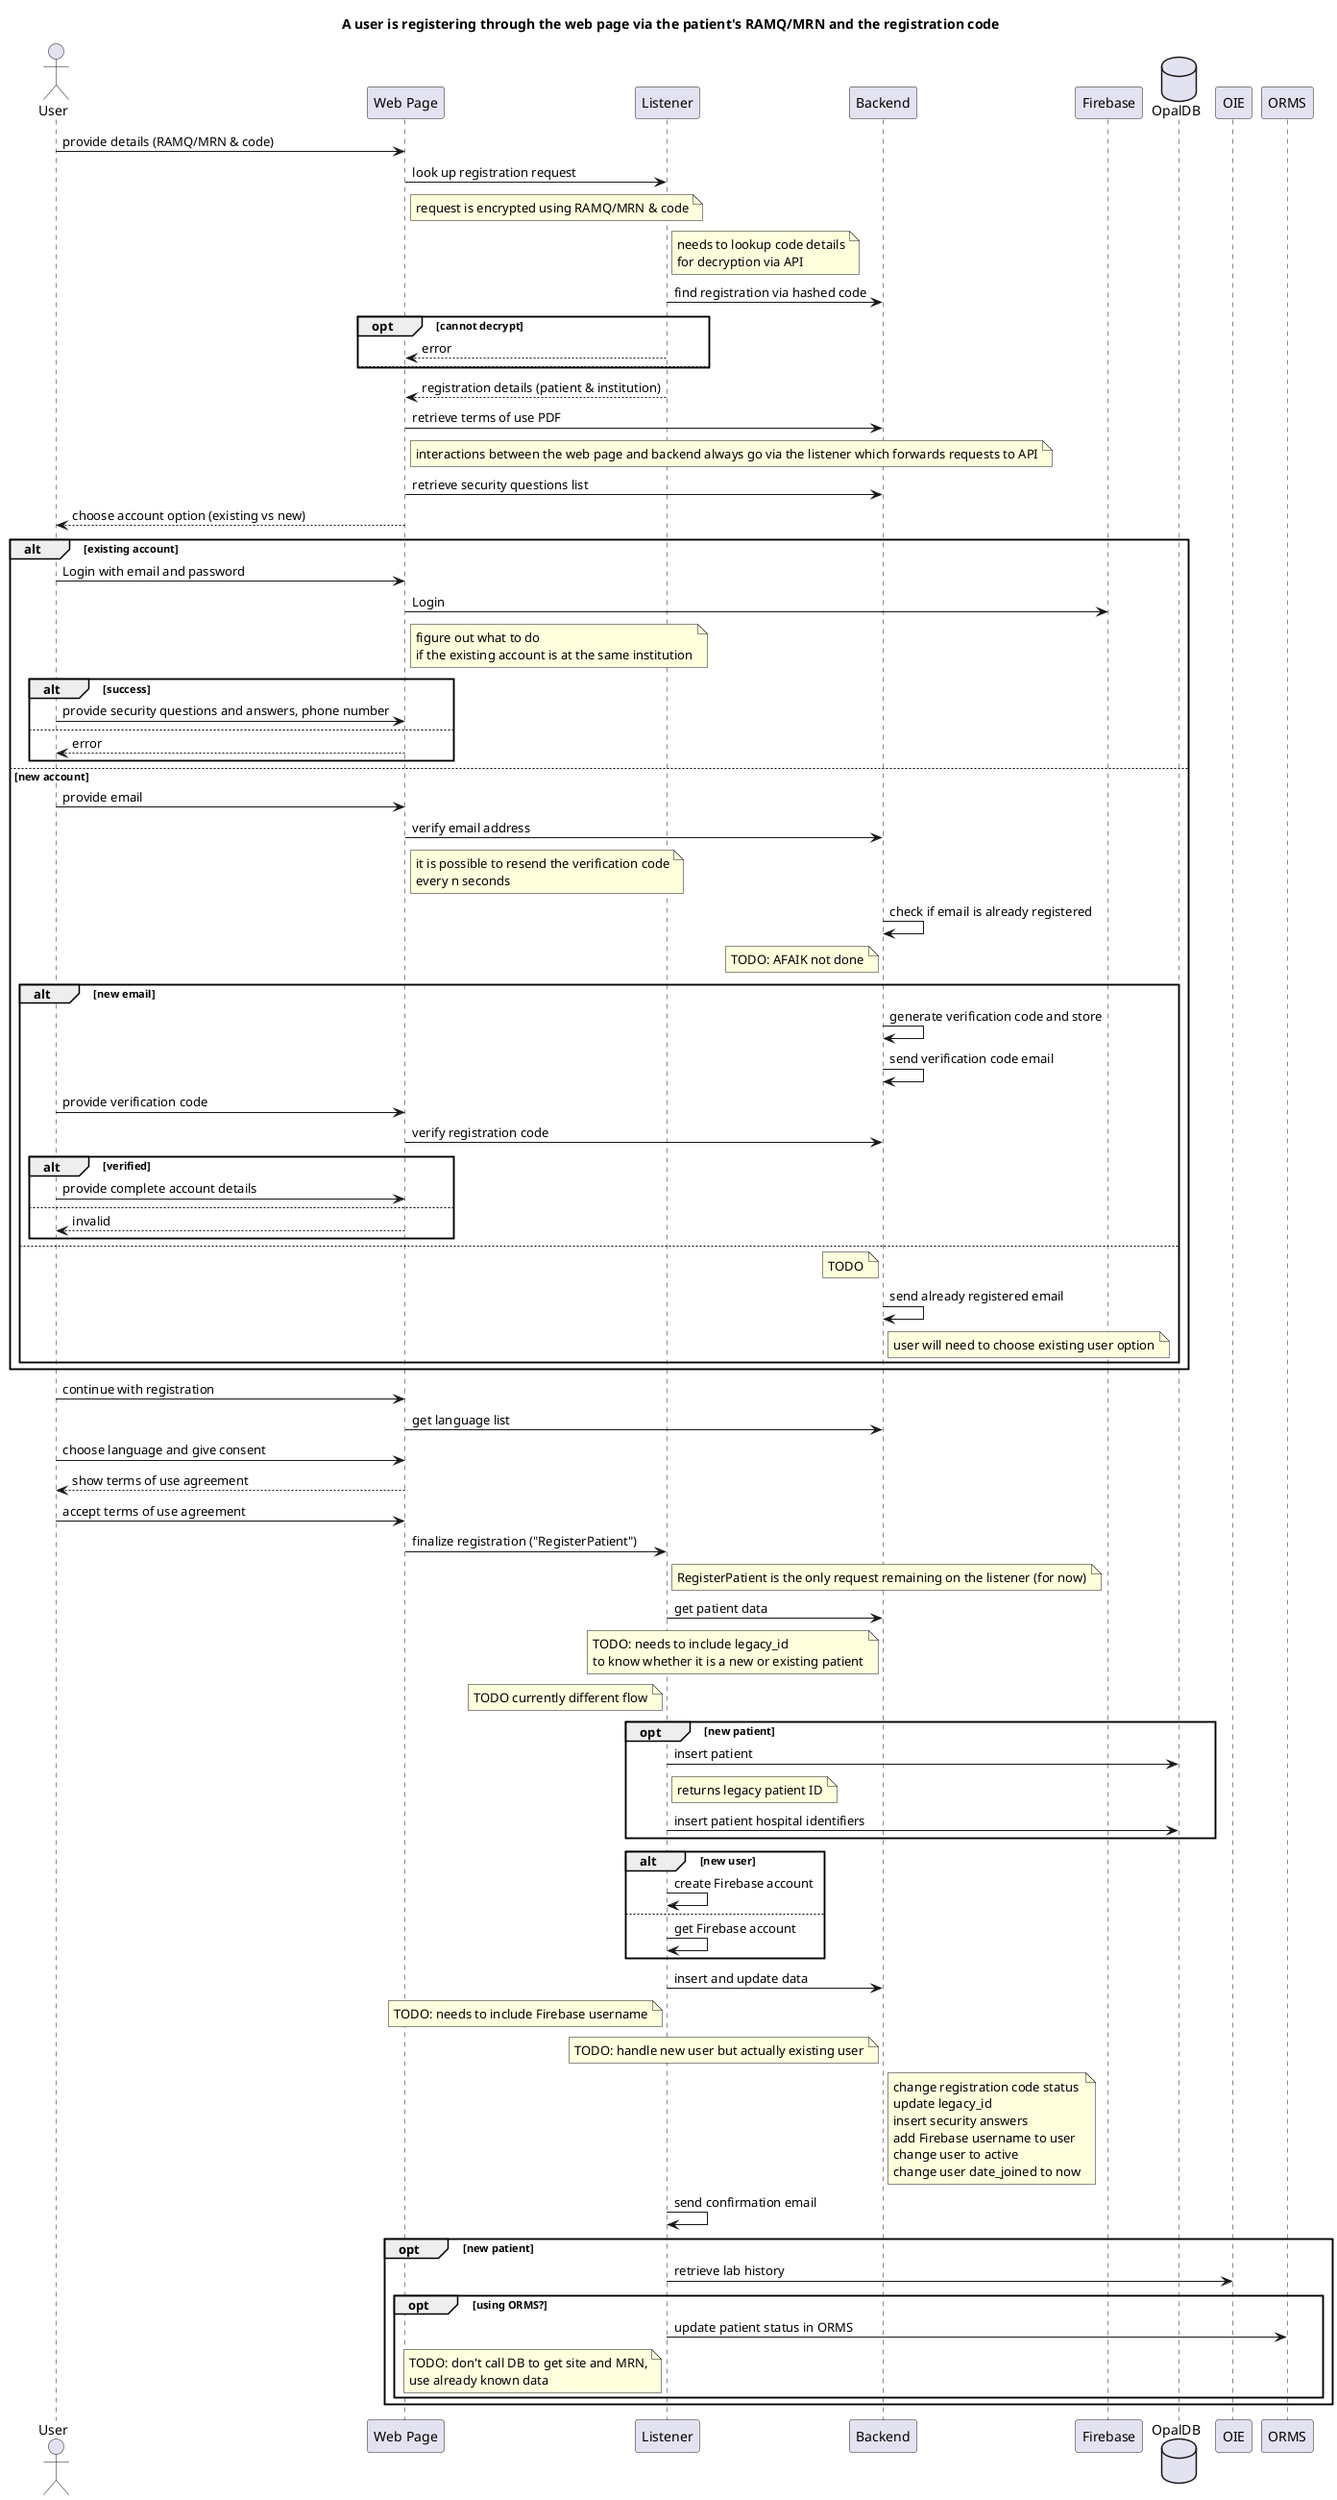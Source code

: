 @startuml sequence

title "A user is registering through the web page via the patient's RAMQ/MRN and the registration code"

actor User
participant FE as "Web Page"
participant BE as "Listener"
participant API as "Backend"
participant Firebase
database ODB as "OpalDB"
participant OIE
participant ORMS

User -> FE: provide details (RAMQ/MRN & code)
FE -> BE: look up registration request
note right of FE: request is encrypted using RAMQ/MRN & code
note right of BE: needs to lookup code details\nfor decryption via API
BE -> API: find registration via hashed code

opt cannot decrypt
    BE --> FE: error
else
end

BE --> FE: registration details (patient & institution)
FE -> API: retrieve terms of use PDF
note right of FE: interactions between the web page and backend always go via the listener which forwards requests to API
FE -> API: retrieve security questions list
FE --> User: choose account option (existing vs new)

alt existing account
    User -> FE: Login with email and password
    FE -> Firebase: Login
    note right of FE: figure out what to do\nif the existing account is at the same institution
    alt success
        User -> FE: provide security questions and answers, phone number
    else
        FE --> User: error
    end
else new account
    User -> FE: provide email
    FE -> API: verify email address
    note right of FE: it is possible to resend the verification code\nevery n seconds
    API -> API: check if email is already registered
    note left of API: TODO: AFAIK not done
    alt new email
        API -> API: generate verification code and store
        API -> API: send verification code email
        User -> FE: provide verification code
        FE -> API: verify registration code

        alt verified
            User -> FE: provide complete account details
        else
            FE --> User: invalid
        end
    else
        note left of API: TODO
        API -> API: send already registered email
        note right of API: user will need to choose existing user option
    end
end

User -> FE: continue with registration
FE -> API: get language list
User -> FE: choose language and give consent
FE --> User: show terms of use agreement
User -> FE: accept terms of use agreement
FE -> BE: finalize registration ("RegisterPatient")
note right of BE: RegisterPatient is the only request remaining on the listener (for now)
BE -> API: get patient data
note left of API: TODO: needs to include legacy_id\nto know whether it is a new or existing patient

note left of BE: TODO currently different flow
opt new patient
    BE -> ODB: insert patient
    note right of BE: returns legacy patient ID
    BE -> ODB: insert patient hospital identifiers
end

alt new user
    BE -> BE: create Firebase account
else
    BE -> BE: get Firebase account
end

BE -> API: insert and update data
note left of BE: TODO: needs to include Firebase username
note left of API: TODO: handle new user but actually existing user
note right of API: change registration code status\nupdate legacy_id\ninsert security answers\nadd Firebase username to user\nchange user to active\nchange user date_joined to now

BE -> BE: send confirmation email

opt new patient
    BE -> OIE: retrieve lab history
    opt using ORMS?
        BE -> ORMS: update patient status in ORMS
        note left of BE: TODO: don't call DB to get site and MRN,\nuse already known data
    end
end

@enduml
